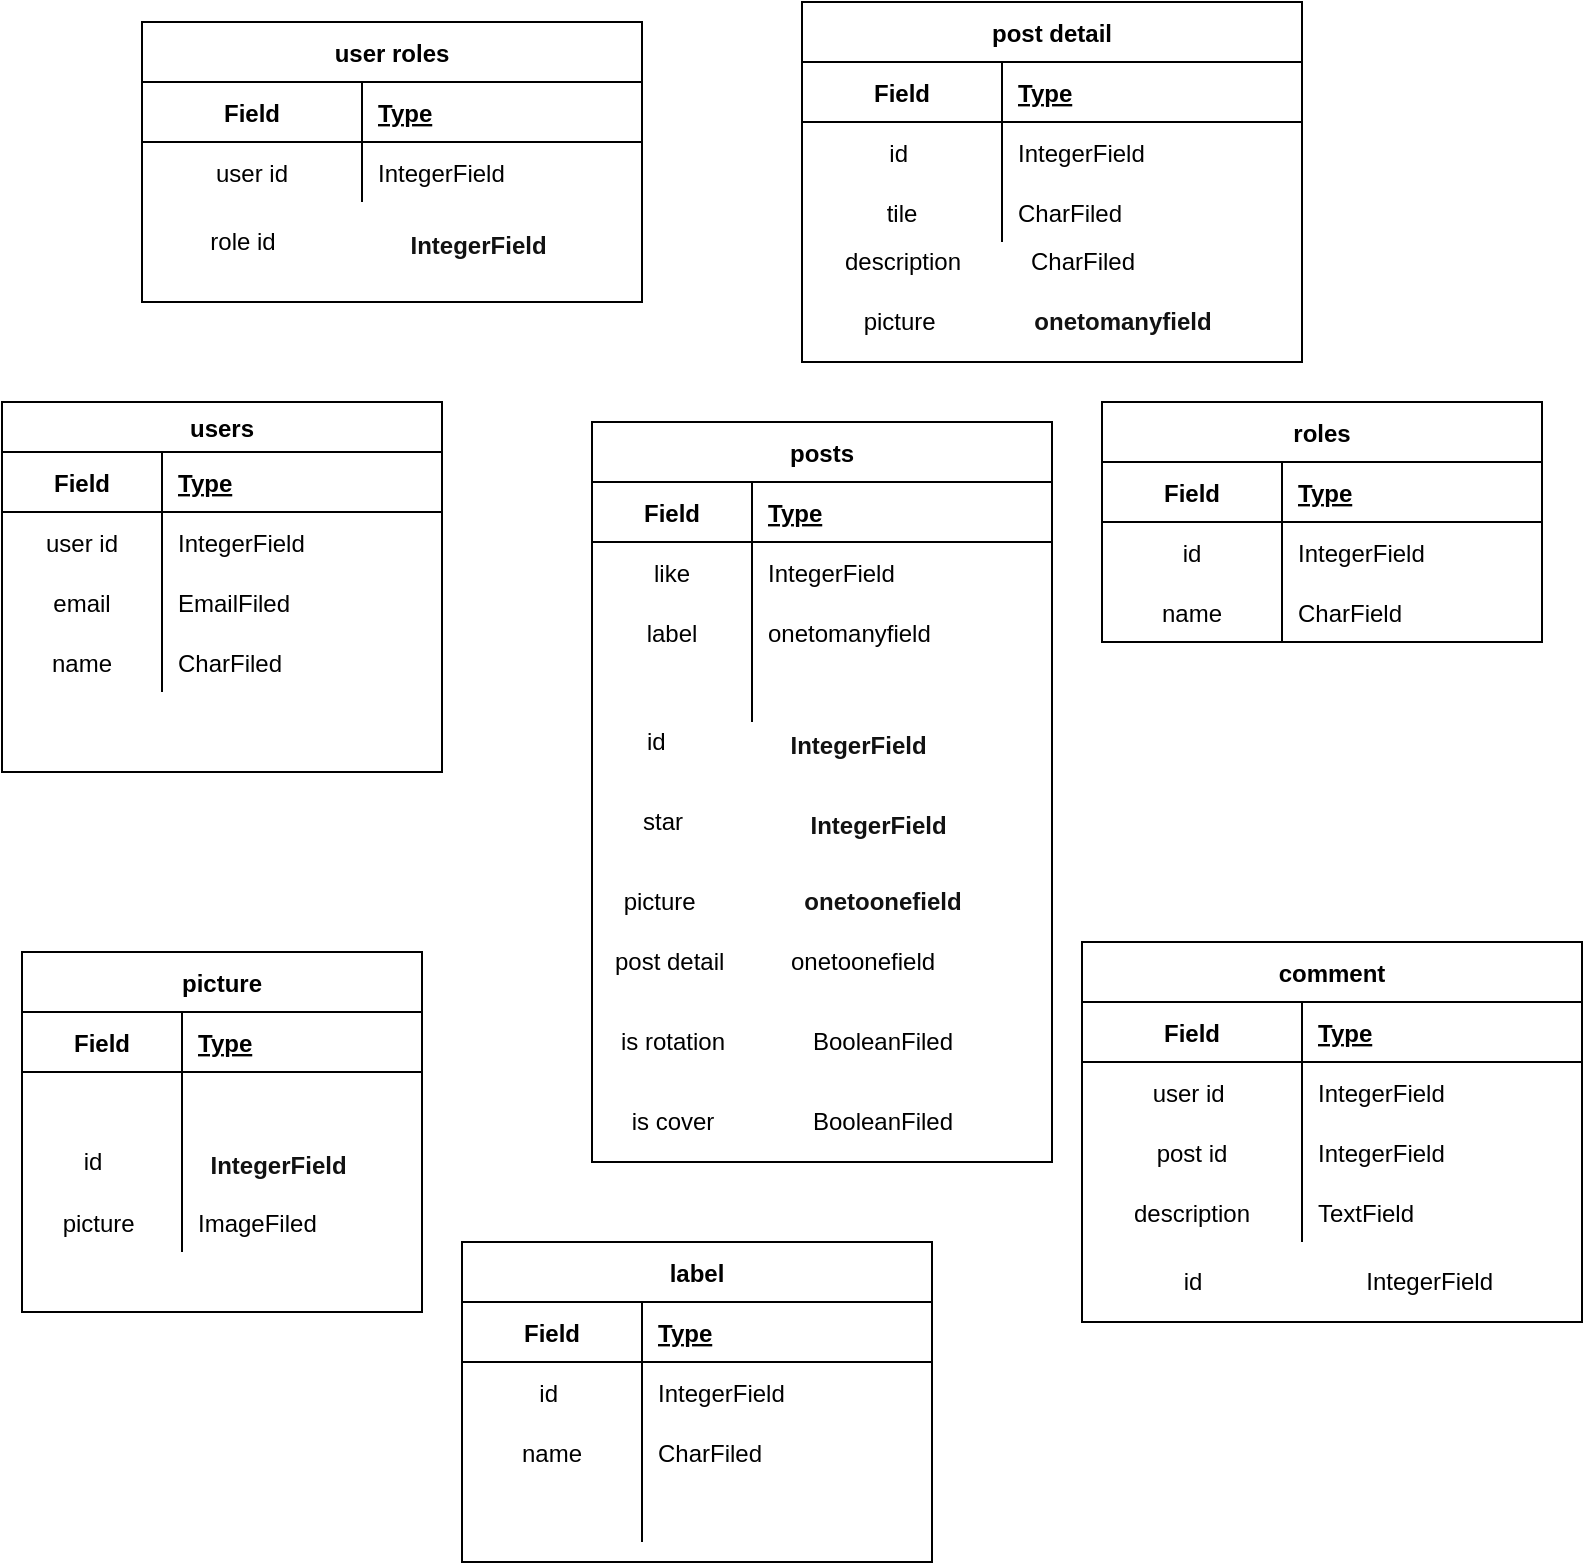 <mxfile version="14.9.3" type="github">
  <diagram id="R2lEEEUBdFMjLlhIrx00" name="Page-1">
    <mxGraphModel dx="1529" dy="814" grid="1" gridSize="10" guides="1" tooltips="1" connect="1" arrows="1" fold="1" page="1" pageScale="1" pageWidth="850" pageHeight="1100" math="0" shadow="0" extFonts="Permanent Marker^https://fonts.googleapis.com/css?family=Permanent+Marker">
      <root>
        <mxCell id="0" />
        <mxCell id="1" parent="0" />
        <mxCell id="C-vyLk0tnHw3VtMMgP7b-2" value="post detail" style="shape=table;startSize=30;container=1;collapsible=1;childLayout=tableLayout;fixedRows=1;rowLines=0;fontStyle=1;align=center;resizeLast=1;" parent="1" vertex="1">
          <mxGeometry x="450" y="40" width="250" height="180" as="geometry" />
        </mxCell>
        <mxCell id="C-vyLk0tnHw3VtMMgP7b-3" value="" style="shape=partialRectangle;collapsible=0;dropTarget=0;pointerEvents=0;fillColor=none;points=[[0,0.5],[1,0.5]];portConstraint=eastwest;top=0;left=0;right=0;bottom=1;" parent="C-vyLk0tnHw3VtMMgP7b-2" vertex="1">
          <mxGeometry y="30" width="250" height="30" as="geometry" />
        </mxCell>
        <mxCell id="C-vyLk0tnHw3VtMMgP7b-4" value="Field" style="shape=partialRectangle;overflow=hidden;connectable=0;fillColor=none;top=0;left=0;bottom=0;right=0;fontStyle=1;" parent="C-vyLk0tnHw3VtMMgP7b-3" vertex="1">
          <mxGeometry width="100" height="30" as="geometry" />
        </mxCell>
        <mxCell id="C-vyLk0tnHw3VtMMgP7b-5" value="Type" style="shape=partialRectangle;overflow=hidden;connectable=0;fillColor=none;top=0;left=0;bottom=0;right=0;align=left;spacingLeft=6;fontStyle=5;" parent="C-vyLk0tnHw3VtMMgP7b-3" vertex="1">
          <mxGeometry x="100" width="150" height="30" as="geometry" />
        </mxCell>
        <mxCell id="C-vyLk0tnHw3VtMMgP7b-6" value="" style="shape=partialRectangle;collapsible=0;dropTarget=0;pointerEvents=0;fillColor=none;points=[[0,0.5],[1,0.5]];portConstraint=eastwest;top=0;left=0;right=0;bottom=0;" parent="C-vyLk0tnHw3VtMMgP7b-2" vertex="1">
          <mxGeometry y="60" width="250" height="30" as="geometry" />
        </mxCell>
        <mxCell id="C-vyLk0tnHw3VtMMgP7b-7" value="id " style="shape=partialRectangle;overflow=hidden;connectable=0;fillColor=none;top=0;left=0;bottom=0;right=0;" parent="C-vyLk0tnHw3VtMMgP7b-6" vertex="1">
          <mxGeometry width="100" height="30" as="geometry" />
        </mxCell>
        <mxCell id="C-vyLk0tnHw3VtMMgP7b-8" value="IntegerField " style="shape=partialRectangle;overflow=hidden;connectable=0;fillColor=none;top=0;left=0;bottom=0;right=0;align=left;spacingLeft=6;" parent="C-vyLk0tnHw3VtMMgP7b-6" vertex="1">
          <mxGeometry x="100" width="150" height="30" as="geometry" />
        </mxCell>
        <mxCell id="C-vyLk0tnHw3VtMMgP7b-9" value="" style="shape=partialRectangle;collapsible=0;dropTarget=0;pointerEvents=0;fillColor=none;points=[[0,0.5],[1,0.5]];portConstraint=eastwest;top=0;left=0;right=0;bottom=0;" parent="C-vyLk0tnHw3VtMMgP7b-2" vertex="1">
          <mxGeometry y="90" width="250" height="30" as="geometry" />
        </mxCell>
        <mxCell id="C-vyLk0tnHw3VtMMgP7b-10" value="tile" style="shape=partialRectangle;overflow=hidden;connectable=0;fillColor=none;top=0;left=0;bottom=0;right=0;" parent="C-vyLk0tnHw3VtMMgP7b-9" vertex="1">
          <mxGeometry width="100" height="30" as="geometry" />
        </mxCell>
        <mxCell id="C-vyLk0tnHw3VtMMgP7b-11" value="CharFiled" style="shape=partialRectangle;overflow=hidden;connectable=0;fillColor=none;top=0;left=0;bottom=0;right=0;align=left;spacingLeft=6;" parent="C-vyLk0tnHw3VtMMgP7b-9" vertex="1">
          <mxGeometry x="100" width="150" height="30" as="geometry" />
        </mxCell>
        <mxCell id="C-vyLk0tnHw3VtMMgP7b-23" value="user roles" style="shape=table;startSize=30;container=1;collapsible=1;childLayout=tableLayout;fixedRows=1;rowLines=0;fontStyle=1;align=center;resizeLast=1;" parent="1" vertex="1">
          <mxGeometry x="120" y="50" width="250" height="140" as="geometry" />
        </mxCell>
        <mxCell id="C-vyLk0tnHw3VtMMgP7b-24" value="" style="shape=partialRectangle;collapsible=0;dropTarget=0;pointerEvents=0;fillColor=none;points=[[0,0.5],[1,0.5]];portConstraint=eastwest;top=0;left=0;right=0;bottom=1;" parent="C-vyLk0tnHw3VtMMgP7b-23" vertex="1">
          <mxGeometry y="30" width="250" height="30" as="geometry" />
        </mxCell>
        <mxCell id="C-vyLk0tnHw3VtMMgP7b-25" value="Field" style="shape=partialRectangle;overflow=hidden;connectable=0;fillColor=none;top=0;left=0;bottom=0;right=0;fontStyle=1;" parent="C-vyLk0tnHw3VtMMgP7b-24" vertex="1">
          <mxGeometry width="110" height="30" as="geometry" />
        </mxCell>
        <mxCell id="C-vyLk0tnHw3VtMMgP7b-26" value="Type" style="shape=partialRectangle;overflow=hidden;connectable=0;fillColor=none;top=0;left=0;bottom=0;right=0;align=left;spacingLeft=6;fontStyle=5;" parent="C-vyLk0tnHw3VtMMgP7b-24" vertex="1">
          <mxGeometry x="110" width="140" height="30" as="geometry" />
        </mxCell>
        <mxCell id="C-vyLk0tnHw3VtMMgP7b-27" value="" style="shape=partialRectangle;collapsible=0;dropTarget=0;pointerEvents=0;fillColor=none;points=[[0,0.5],[1,0.5]];portConstraint=eastwest;top=0;left=0;right=0;bottom=0;" parent="C-vyLk0tnHw3VtMMgP7b-23" vertex="1">
          <mxGeometry y="60" width="250" height="30" as="geometry" />
        </mxCell>
        <mxCell id="C-vyLk0tnHw3VtMMgP7b-28" value="user id" style="shape=partialRectangle;overflow=hidden;connectable=0;fillColor=none;top=0;left=0;bottom=0;right=0;" parent="C-vyLk0tnHw3VtMMgP7b-27" vertex="1">
          <mxGeometry width="110" height="30" as="geometry" />
        </mxCell>
        <mxCell id="C-vyLk0tnHw3VtMMgP7b-29" value="IntegerField " style="shape=partialRectangle;overflow=hidden;connectable=0;fillColor=none;top=0;left=0;bottom=0;right=0;align=left;spacingLeft=6;" parent="C-vyLk0tnHw3VtMMgP7b-27" vertex="1">
          <mxGeometry x="110" width="140" height="30" as="geometry" />
        </mxCell>
        <mxCell id="XbFfIO6vVPorIeohLpD_-1" value="users" style="shape=table;startSize=25;container=1;collapsible=1;childLayout=tableLayout;fixedRows=1;rowLines=0;fontStyle=1;align=center;resizeLast=1;" vertex="1" parent="1">
          <mxGeometry x="50" y="240" width="220" height="185" as="geometry" />
        </mxCell>
        <mxCell id="XbFfIO6vVPorIeohLpD_-2" value="" style="shape=partialRectangle;collapsible=0;dropTarget=0;pointerEvents=0;fillColor=none;top=0;left=0;bottom=1;right=0;points=[[0,0.5],[1,0.5]];portConstraint=eastwest;" vertex="1" parent="XbFfIO6vVPorIeohLpD_-1">
          <mxGeometry y="25" width="220" height="30" as="geometry" />
        </mxCell>
        <mxCell id="XbFfIO6vVPorIeohLpD_-3" value="Field" style="shape=partialRectangle;connectable=0;fillColor=none;top=0;left=0;bottom=0;right=0;fontStyle=1;overflow=hidden;" vertex="1" parent="XbFfIO6vVPorIeohLpD_-2">
          <mxGeometry width="80" height="30" as="geometry" />
        </mxCell>
        <mxCell id="XbFfIO6vVPorIeohLpD_-4" value="Type" style="shape=partialRectangle;connectable=0;fillColor=none;top=0;left=0;bottom=0;right=0;align=left;spacingLeft=6;fontStyle=5;overflow=hidden;" vertex="1" parent="XbFfIO6vVPorIeohLpD_-2">
          <mxGeometry x="80" width="140" height="30" as="geometry" />
        </mxCell>
        <mxCell id="XbFfIO6vVPorIeohLpD_-5" value="" style="shape=partialRectangle;collapsible=0;dropTarget=0;pointerEvents=0;fillColor=none;top=0;left=0;bottom=0;right=0;points=[[0,0.5],[1,0.5]];portConstraint=eastwest;" vertex="1" parent="XbFfIO6vVPorIeohLpD_-1">
          <mxGeometry y="55" width="220" height="30" as="geometry" />
        </mxCell>
        <mxCell id="XbFfIO6vVPorIeohLpD_-6" value="user id" style="shape=partialRectangle;connectable=0;fillColor=none;top=0;left=0;bottom=0;right=0;editable=1;overflow=hidden;" vertex="1" parent="XbFfIO6vVPorIeohLpD_-5">
          <mxGeometry width="80" height="30" as="geometry" />
        </mxCell>
        <mxCell id="XbFfIO6vVPorIeohLpD_-7" value="IntegerField " style="shape=partialRectangle;connectable=0;fillColor=none;top=0;left=0;bottom=0;right=0;align=left;spacingLeft=6;overflow=hidden;" vertex="1" parent="XbFfIO6vVPorIeohLpD_-5">
          <mxGeometry x="80" width="140" height="30" as="geometry" />
        </mxCell>
        <mxCell id="XbFfIO6vVPorIeohLpD_-8" value="" style="shape=partialRectangle;collapsible=0;dropTarget=0;pointerEvents=0;fillColor=none;top=0;left=0;bottom=0;right=0;points=[[0,0.5],[1,0.5]];portConstraint=eastwest;" vertex="1" parent="XbFfIO6vVPorIeohLpD_-1">
          <mxGeometry y="85" width="220" height="30" as="geometry" />
        </mxCell>
        <mxCell id="XbFfIO6vVPorIeohLpD_-9" value="email" style="shape=partialRectangle;connectable=0;fillColor=none;top=0;left=0;bottom=0;right=0;editable=1;overflow=hidden;" vertex="1" parent="XbFfIO6vVPorIeohLpD_-8">
          <mxGeometry width="80" height="30" as="geometry" />
        </mxCell>
        <mxCell id="XbFfIO6vVPorIeohLpD_-10" value="EmailFiled" style="shape=partialRectangle;connectable=0;fillColor=none;top=0;left=0;bottom=0;right=0;align=left;spacingLeft=6;overflow=hidden;" vertex="1" parent="XbFfIO6vVPorIeohLpD_-8">
          <mxGeometry x="80" width="140" height="30" as="geometry" />
        </mxCell>
        <mxCell id="XbFfIO6vVPorIeohLpD_-11" value="" style="shape=partialRectangle;collapsible=0;dropTarget=0;pointerEvents=0;fillColor=none;top=0;left=0;bottom=0;right=0;points=[[0,0.5],[1,0.5]];portConstraint=eastwest;" vertex="1" parent="XbFfIO6vVPorIeohLpD_-1">
          <mxGeometry y="115" width="220" height="30" as="geometry" />
        </mxCell>
        <mxCell id="XbFfIO6vVPorIeohLpD_-12" value="name" style="shape=partialRectangle;connectable=0;fillColor=none;top=0;left=0;bottom=0;right=0;editable=1;overflow=hidden;" vertex="1" parent="XbFfIO6vVPorIeohLpD_-11">
          <mxGeometry width="80" height="30" as="geometry" />
        </mxCell>
        <mxCell id="XbFfIO6vVPorIeohLpD_-13" value="CharFiled" style="shape=partialRectangle;connectable=0;fillColor=none;top=0;left=0;bottom=0;right=0;align=left;spacingLeft=6;overflow=hidden;" vertex="1" parent="XbFfIO6vVPorIeohLpD_-11">
          <mxGeometry x="80" width="140" height="30" as="geometry" />
        </mxCell>
        <mxCell id="XbFfIO6vVPorIeohLpD_-14" value="picture" style="shape=table;startSize=30;container=1;collapsible=1;childLayout=tableLayout;fixedRows=1;rowLines=0;fontStyle=1;align=center;resizeLast=1;" vertex="1" parent="1">
          <mxGeometry x="60" y="515" width="200" height="180" as="geometry" />
        </mxCell>
        <mxCell id="XbFfIO6vVPorIeohLpD_-15" value="" style="shape=partialRectangle;collapsible=0;dropTarget=0;pointerEvents=0;fillColor=none;top=0;left=0;bottom=1;right=0;points=[[0,0.5],[1,0.5]];portConstraint=eastwest;" vertex="1" parent="XbFfIO6vVPorIeohLpD_-14">
          <mxGeometry y="30" width="200" height="30" as="geometry" />
        </mxCell>
        <mxCell id="XbFfIO6vVPorIeohLpD_-16" value="Field" style="shape=partialRectangle;connectable=0;fillColor=none;top=0;left=0;bottom=0;right=0;fontStyle=1;overflow=hidden;" vertex="1" parent="XbFfIO6vVPorIeohLpD_-15">
          <mxGeometry width="80" height="30" as="geometry" />
        </mxCell>
        <mxCell id="XbFfIO6vVPorIeohLpD_-17" value="Type" style="shape=partialRectangle;connectable=0;fillColor=none;top=0;left=0;bottom=0;right=0;align=left;spacingLeft=6;fontStyle=5;overflow=hidden;" vertex="1" parent="XbFfIO6vVPorIeohLpD_-15">
          <mxGeometry x="80" width="120" height="30" as="geometry" />
        </mxCell>
        <mxCell id="XbFfIO6vVPorIeohLpD_-18" value="" style="shape=partialRectangle;collapsible=0;dropTarget=0;pointerEvents=0;fillColor=none;top=0;left=0;bottom=0;right=0;points=[[0,0.5],[1,0.5]];portConstraint=eastwest;" vertex="1" parent="XbFfIO6vVPorIeohLpD_-14">
          <mxGeometry y="60" width="200" height="30" as="geometry" />
        </mxCell>
        <mxCell id="XbFfIO6vVPorIeohLpD_-19" value="" style="shape=partialRectangle;connectable=0;fillColor=none;top=0;left=0;bottom=0;right=0;editable=1;overflow=hidden;" vertex="1" parent="XbFfIO6vVPorIeohLpD_-18">
          <mxGeometry width="80" height="30" as="geometry" />
        </mxCell>
        <mxCell id="XbFfIO6vVPorIeohLpD_-20" value="" style="shape=partialRectangle;connectable=0;fillColor=none;top=0;left=0;bottom=0;right=0;align=left;spacingLeft=6;overflow=hidden;" vertex="1" parent="XbFfIO6vVPorIeohLpD_-18">
          <mxGeometry x="80" width="120" height="30" as="geometry" />
        </mxCell>
        <mxCell id="XbFfIO6vVPorIeohLpD_-21" value="" style="shape=partialRectangle;collapsible=0;dropTarget=0;pointerEvents=0;fillColor=none;top=0;left=0;bottom=0;right=0;points=[[0,0.5],[1,0.5]];portConstraint=eastwest;" vertex="1" parent="XbFfIO6vVPorIeohLpD_-14">
          <mxGeometry y="90" width="200" height="30" as="geometry" />
        </mxCell>
        <mxCell id="XbFfIO6vVPorIeohLpD_-22" value="" style="shape=partialRectangle;connectable=0;fillColor=none;top=0;left=0;bottom=0;right=0;editable=1;overflow=hidden;" vertex="1" parent="XbFfIO6vVPorIeohLpD_-21">
          <mxGeometry width="80" height="30" as="geometry" />
        </mxCell>
        <mxCell id="XbFfIO6vVPorIeohLpD_-23" value="" style="shape=partialRectangle;connectable=0;fillColor=none;top=0;left=0;bottom=0;right=0;align=left;spacingLeft=6;overflow=hidden;" vertex="1" parent="XbFfIO6vVPorIeohLpD_-21">
          <mxGeometry x="80" width="120" height="30" as="geometry" />
        </mxCell>
        <mxCell id="XbFfIO6vVPorIeohLpD_-24" value="" style="shape=partialRectangle;collapsible=0;dropTarget=0;pointerEvents=0;fillColor=none;top=0;left=0;bottom=0;right=0;points=[[0,0.5],[1,0.5]];portConstraint=eastwest;" vertex="1" parent="XbFfIO6vVPorIeohLpD_-14">
          <mxGeometry y="120" width="200" height="30" as="geometry" />
        </mxCell>
        <mxCell id="XbFfIO6vVPorIeohLpD_-25" value="picture " style="shape=partialRectangle;connectable=0;fillColor=none;top=0;left=0;bottom=0;right=0;editable=1;overflow=hidden;" vertex="1" parent="XbFfIO6vVPorIeohLpD_-24">
          <mxGeometry width="80" height="30" as="geometry" />
        </mxCell>
        <mxCell id="XbFfIO6vVPorIeohLpD_-26" value="ImageFiled" style="shape=partialRectangle;connectable=0;fillColor=none;top=0;left=0;bottom=0;right=0;align=left;spacingLeft=6;overflow=hidden;" vertex="1" parent="XbFfIO6vVPorIeohLpD_-24">
          <mxGeometry x="80" width="120" height="30" as="geometry" />
        </mxCell>
        <mxCell id="XbFfIO6vVPorIeohLpD_-27" value="comment" style="shape=table;startSize=30;container=1;collapsible=1;childLayout=tableLayout;fixedRows=1;rowLines=0;fontStyle=1;align=center;resizeLast=1;" vertex="1" parent="1">
          <mxGeometry x="590" y="510" width="250" height="190" as="geometry" />
        </mxCell>
        <mxCell id="XbFfIO6vVPorIeohLpD_-28" value="" style="shape=partialRectangle;collapsible=0;dropTarget=0;pointerEvents=0;fillColor=none;top=0;left=0;bottom=1;right=0;points=[[0,0.5],[1,0.5]];portConstraint=eastwest;" vertex="1" parent="XbFfIO6vVPorIeohLpD_-27">
          <mxGeometry y="30" width="250" height="30" as="geometry" />
        </mxCell>
        <mxCell id="XbFfIO6vVPorIeohLpD_-29" value="Field" style="shape=partialRectangle;connectable=0;fillColor=none;top=0;left=0;bottom=0;right=0;fontStyle=1;overflow=hidden;" vertex="1" parent="XbFfIO6vVPorIeohLpD_-28">
          <mxGeometry width="110" height="30" as="geometry" />
        </mxCell>
        <mxCell id="XbFfIO6vVPorIeohLpD_-30" value="Type" style="shape=partialRectangle;connectable=0;fillColor=none;top=0;left=0;bottom=0;right=0;align=left;spacingLeft=6;fontStyle=5;overflow=hidden;" vertex="1" parent="XbFfIO6vVPorIeohLpD_-28">
          <mxGeometry x="110" width="140" height="30" as="geometry" />
        </mxCell>
        <mxCell id="XbFfIO6vVPorIeohLpD_-31" value="" style="shape=partialRectangle;collapsible=0;dropTarget=0;pointerEvents=0;fillColor=none;top=0;left=0;bottom=0;right=0;points=[[0,0.5],[1,0.5]];portConstraint=eastwest;" vertex="1" parent="XbFfIO6vVPorIeohLpD_-27">
          <mxGeometry y="60" width="250" height="30" as="geometry" />
        </mxCell>
        <mxCell id="XbFfIO6vVPorIeohLpD_-32" value="user id " style="shape=partialRectangle;connectable=0;fillColor=none;top=0;left=0;bottom=0;right=0;editable=1;overflow=hidden;" vertex="1" parent="XbFfIO6vVPorIeohLpD_-31">
          <mxGeometry width="110" height="30" as="geometry" />
        </mxCell>
        <mxCell id="XbFfIO6vVPorIeohLpD_-33" value="IntegerField " style="shape=partialRectangle;connectable=0;fillColor=none;top=0;left=0;bottom=0;right=0;align=left;spacingLeft=6;overflow=hidden;" vertex="1" parent="XbFfIO6vVPorIeohLpD_-31">
          <mxGeometry x="110" width="140" height="30" as="geometry" />
        </mxCell>
        <mxCell id="XbFfIO6vVPorIeohLpD_-34" value="" style="shape=partialRectangle;collapsible=0;dropTarget=0;pointerEvents=0;fillColor=none;top=0;left=0;bottom=0;right=0;points=[[0,0.5],[1,0.5]];portConstraint=eastwest;" vertex="1" parent="XbFfIO6vVPorIeohLpD_-27">
          <mxGeometry y="90" width="250" height="30" as="geometry" />
        </mxCell>
        <mxCell id="XbFfIO6vVPorIeohLpD_-35" value="post id" style="shape=partialRectangle;connectable=0;fillColor=none;top=0;left=0;bottom=0;right=0;editable=1;overflow=hidden;" vertex="1" parent="XbFfIO6vVPorIeohLpD_-34">
          <mxGeometry width="110" height="30" as="geometry" />
        </mxCell>
        <mxCell id="XbFfIO6vVPorIeohLpD_-36" value="IntegerField " style="shape=partialRectangle;connectable=0;fillColor=none;top=0;left=0;bottom=0;right=0;align=left;spacingLeft=6;overflow=hidden;" vertex="1" parent="XbFfIO6vVPorIeohLpD_-34">
          <mxGeometry x="110" width="140" height="30" as="geometry" />
        </mxCell>
        <mxCell id="XbFfIO6vVPorIeohLpD_-37" value="" style="shape=partialRectangle;collapsible=0;dropTarget=0;pointerEvents=0;fillColor=none;top=0;left=0;bottom=0;right=0;points=[[0,0.5],[1,0.5]];portConstraint=eastwest;" vertex="1" parent="XbFfIO6vVPorIeohLpD_-27">
          <mxGeometry y="120" width="250" height="30" as="geometry" />
        </mxCell>
        <mxCell id="XbFfIO6vVPorIeohLpD_-38" value="description" style="shape=partialRectangle;connectable=0;fillColor=none;top=0;left=0;bottom=0;right=0;editable=1;overflow=hidden;" vertex="1" parent="XbFfIO6vVPorIeohLpD_-37">
          <mxGeometry width="110" height="30" as="geometry" />
        </mxCell>
        <mxCell id="XbFfIO6vVPorIeohLpD_-39" value="TextField" style="shape=partialRectangle;connectable=0;fillColor=none;top=0;left=0;bottom=0;right=0;align=left;spacingLeft=6;overflow=hidden;" vertex="1" parent="XbFfIO6vVPorIeohLpD_-37">
          <mxGeometry x="110" width="140" height="30" as="geometry" />
        </mxCell>
        <mxCell id="XbFfIO6vVPorIeohLpD_-40" value="label" style="shape=table;startSize=30;container=1;collapsible=1;childLayout=tableLayout;fixedRows=1;rowLines=0;fontStyle=1;align=center;resizeLast=1;" vertex="1" parent="1">
          <mxGeometry x="280" y="660" width="235" height="160" as="geometry" />
        </mxCell>
        <mxCell id="XbFfIO6vVPorIeohLpD_-41" value="" style="shape=partialRectangle;collapsible=0;dropTarget=0;pointerEvents=0;fillColor=none;top=0;left=0;bottom=1;right=0;points=[[0,0.5],[1,0.5]];portConstraint=eastwest;" vertex="1" parent="XbFfIO6vVPorIeohLpD_-40">
          <mxGeometry y="30" width="235" height="30" as="geometry" />
        </mxCell>
        <mxCell id="XbFfIO6vVPorIeohLpD_-42" value="Field" style="shape=partialRectangle;connectable=0;fillColor=none;top=0;left=0;bottom=0;right=0;fontStyle=1;overflow=hidden;" vertex="1" parent="XbFfIO6vVPorIeohLpD_-41">
          <mxGeometry width="90" height="30" as="geometry" />
        </mxCell>
        <mxCell id="XbFfIO6vVPorIeohLpD_-43" value="Type" style="shape=partialRectangle;connectable=0;fillColor=none;top=0;left=0;bottom=0;right=0;align=left;spacingLeft=6;fontStyle=5;overflow=hidden;" vertex="1" parent="XbFfIO6vVPorIeohLpD_-41">
          <mxGeometry x="90" width="145" height="30" as="geometry" />
        </mxCell>
        <mxCell id="XbFfIO6vVPorIeohLpD_-44" value="" style="shape=partialRectangle;collapsible=0;dropTarget=0;pointerEvents=0;fillColor=none;top=0;left=0;bottom=0;right=0;points=[[0,0.5],[1,0.5]];portConstraint=eastwest;" vertex="1" parent="XbFfIO6vVPorIeohLpD_-40">
          <mxGeometry y="60" width="235" height="30" as="geometry" />
        </mxCell>
        <mxCell id="XbFfIO6vVPorIeohLpD_-45" value="id " style="shape=partialRectangle;connectable=0;fillColor=none;top=0;left=0;bottom=0;right=0;editable=1;overflow=hidden;" vertex="1" parent="XbFfIO6vVPorIeohLpD_-44">
          <mxGeometry width="90" height="30" as="geometry" />
        </mxCell>
        <mxCell id="XbFfIO6vVPorIeohLpD_-46" value="IntegerField " style="shape=partialRectangle;connectable=0;fillColor=none;top=0;left=0;bottom=0;right=0;align=left;spacingLeft=6;overflow=hidden;" vertex="1" parent="XbFfIO6vVPorIeohLpD_-44">
          <mxGeometry x="90" width="145" height="30" as="geometry" />
        </mxCell>
        <mxCell id="XbFfIO6vVPorIeohLpD_-47" value="" style="shape=partialRectangle;collapsible=0;dropTarget=0;pointerEvents=0;fillColor=none;top=0;left=0;bottom=0;right=0;points=[[0,0.5],[1,0.5]];portConstraint=eastwest;" vertex="1" parent="XbFfIO6vVPorIeohLpD_-40">
          <mxGeometry y="90" width="235" height="30" as="geometry" />
        </mxCell>
        <mxCell id="XbFfIO6vVPorIeohLpD_-48" value="name" style="shape=partialRectangle;connectable=0;fillColor=none;top=0;left=0;bottom=0;right=0;editable=1;overflow=hidden;" vertex="1" parent="XbFfIO6vVPorIeohLpD_-47">
          <mxGeometry width="90" height="30" as="geometry" />
        </mxCell>
        <mxCell id="XbFfIO6vVPorIeohLpD_-49" value="CharFiled" style="shape=partialRectangle;connectable=0;fillColor=none;top=0;left=0;bottom=0;right=0;align=left;spacingLeft=6;overflow=hidden;" vertex="1" parent="XbFfIO6vVPorIeohLpD_-47">
          <mxGeometry x="90" width="145" height="30" as="geometry" />
        </mxCell>
        <mxCell id="XbFfIO6vVPorIeohLpD_-50" value="" style="shape=partialRectangle;collapsible=0;dropTarget=0;pointerEvents=0;fillColor=none;top=0;left=0;bottom=0;right=0;points=[[0,0.5],[1,0.5]];portConstraint=eastwest;" vertex="1" parent="XbFfIO6vVPorIeohLpD_-40">
          <mxGeometry y="120" width="235" height="30" as="geometry" />
        </mxCell>
        <mxCell id="XbFfIO6vVPorIeohLpD_-51" value="" style="shape=partialRectangle;connectable=0;fillColor=none;top=0;left=0;bottom=0;right=0;editable=1;overflow=hidden;" vertex="1" parent="XbFfIO6vVPorIeohLpD_-50">
          <mxGeometry width="90" height="30" as="geometry" />
        </mxCell>
        <mxCell id="XbFfIO6vVPorIeohLpD_-52" value="" style="shape=partialRectangle;connectable=0;fillColor=none;top=0;left=0;bottom=0;right=0;align=left;spacingLeft=6;overflow=hidden;" vertex="1" parent="XbFfIO6vVPorIeohLpD_-50">
          <mxGeometry x="90" width="145" height="30" as="geometry" />
        </mxCell>
        <mxCell id="XbFfIO6vVPorIeohLpD_-84" value="description" style="text;html=1;align=center;verticalAlign=middle;resizable=0;points=[];autosize=1;strokeColor=none;" vertex="1" parent="1">
          <mxGeometry x="460" y="160" width="80" height="20" as="geometry" />
        </mxCell>
        <mxCell id="XbFfIO6vVPorIeohLpD_-85" value="picture&amp;nbsp;" style="text;html=1;align=center;verticalAlign=middle;resizable=0;points=[];autosize=1;strokeColor=none;" vertex="1" parent="1">
          <mxGeometry x="470" y="190" width="60" height="20" as="geometry" />
        </mxCell>
        <mxCell id="XbFfIO6vVPorIeohLpD_-86" value="&lt;span style=&quot;text-align: left&quot;&gt;CharFiled&lt;/span&gt;" style="text;html=1;align=center;verticalAlign=middle;resizable=0;points=[];autosize=1;strokeColor=none;" vertex="1" parent="1">
          <mxGeometry x="550" y="160" width="80" height="20" as="geometry" />
        </mxCell>
        <mxCell id="XbFfIO6vVPorIeohLpD_-87" value="posts" style="shape=table;startSize=30;container=1;collapsible=1;childLayout=tableLayout;fixedRows=1;rowLines=0;fontStyle=1;align=center;resizeLast=1;" vertex="1" parent="1">
          <mxGeometry x="345" y="250" width="230" height="370" as="geometry" />
        </mxCell>
        <mxCell id="XbFfIO6vVPorIeohLpD_-88" value="" style="shape=partialRectangle;collapsible=0;dropTarget=0;pointerEvents=0;fillColor=none;top=0;left=0;bottom=1;right=0;points=[[0,0.5],[1,0.5]];portConstraint=eastwest;" vertex="1" parent="XbFfIO6vVPorIeohLpD_-87">
          <mxGeometry y="30" width="230" height="30" as="geometry" />
        </mxCell>
        <mxCell id="XbFfIO6vVPorIeohLpD_-89" value="Field" style="shape=partialRectangle;connectable=0;fillColor=none;top=0;left=0;bottom=0;right=0;fontStyle=1;overflow=hidden;" vertex="1" parent="XbFfIO6vVPorIeohLpD_-88">
          <mxGeometry width="80" height="30" as="geometry" />
        </mxCell>
        <mxCell id="XbFfIO6vVPorIeohLpD_-90" value="Type" style="shape=partialRectangle;connectable=0;fillColor=none;top=0;left=0;bottom=0;right=0;align=left;spacingLeft=6;fontStyle=5;overflow=hidden;" vertex="1" parent="XbFfIO6vVPorIeohLpD_-88">
          <mxGeometry x="80" width="150" height="30" as="geometry" />
        </mxCell>
        <mxCell id="XbFfIO6vVPorIeohLpD_-94" value="" style="shape=partialRectangle;collapsible=0;dropTarget=0;pointerEvents=0;fillColor=none;top=0;left=0;bottom=0;right=0;points=[[0,0.5],[1,0.5]];portConstraint=eastwest;" vertex="1" parent="XbFfIO6vVPorIeohLpD_-87">
          <mxGeometry y="60" width="230" height="30" as="geometry" />
        </mxCell>
        <mxCell id="XbFfIO6vVPorIeohLpD_-95" value="like" style="shape=partialRectangle;connectable=0;fillColor=none;top=0;left=0;bottom=0;right=0;editable=1;overflow=hidden;" vertex="1" parent="XbFfIO6vVPorIeohLpD_-94">
          <mxGeometry width="80" height="30" as="geometry" />
        </mxCell>
        <mxCell id="XbFfIO6vVPorIeohLpD_-96" value="IntegerField " style="shape=partialRectangle;connectable=0;fillColor=none;top=0;left=0;bottom=0;right=0;align=left;spacingLeft=6;overflow=hidden;" vertex="1" parent="XbFfIO6vVPorIeohLpD_-94">
          <mxGeometry x="80" width="150" height="30" as="geometry" />
        </mxCell>
        <mxCell id="XbFfIO6vVPorIeohLpD_-97" value="" style="shape=partialRectangle;collapsible=0;dropTarget=0;pointerEvents=0;fillColor=none;top=0;left=0;bottom=0;right=0;points=[[0,0.5],[1,0.5]];portConstraint=eastwest;" vertex="1" parent="XbFfIO6vVPorIeohLpD_-87">
          <mxGeometry y="90" width="230" height="30" as="geometry" />
        </mxCell>
        <mxCell id="XbFfIO6vVPorIeohLpD_-98" value="label" style="shape=partialRectangle;connectable=0;fillColor=none;top=0;left=0;bottom=0;right=0;editable=1;overflow=hidden;" vertex="1" parent="XbFfIO6vVPorIeohLpD_-97">
          <mxGeometry width="80" height="30" as="geometry" />
        </mxCell>
        <mxCell id="XbFfIO6vVPorIeohLpD_-99" value="onetomanyfield" style="shape=partialRectangle;connectable=0;fillColor=none;top=0;left=0;bottom=0;right=0;align=left;spacingLeft=6;overflow=hidden;" vertex="1" parent="XbFfIO6vVPorIeohLpD_-97">
          <mxGeometry x="80" width="150" height="30" as="geometry" />
        </mxCell>
        <mxCell id="XbFfIO6vVPorIeohLpD_-91" value="" style="shape=partialRectangle;collapsible=0;dropTarget=0;pointerEvents=0;fillColor=none;top=0;left=0;bottom=0;right=0;points=[[0,0.5],[1,0.5]];portConstraint=eastwest;" vertex="1" parent="XbFfIO6vVPorIeohLpD_-87">
          <mxGeometry y="120" width="230" height="30" as="geometry" />
        </mxCell>
        <mxCell id="XbFfIO6vVPorIeohLpD_-92" value="" style="shape=partialRectangle;connectable=0;fillColor=none;top=0;left=0;bottom=0;right=0;editable=1;overflow=hidden;" vertex="1" parent="XbFfIO6vVPorIeohLpD_-91">
          <mxGeometry width="80" height="30" as="geometry" />
        </mxCell>
        <mxCell id="XbFfIO6vVPorIeohLpD_-93" value="" style="shape=partialRectangle;connectable=0;fillColor=none;top=0;left=0;bottom=0;right=0;align=left;spacingLeft=6;overflow=hidden;" vertex="1" parent="XbFfIO6vVPorIeohLpD_-91">
          <mxGeometry x="80" width="150" height="30" as="geometry" />
        </mxCell>
        <mxCell id="XbFfIO6vVPorIeohLpD_-101" value="&amp;nbsp;id" style="text;html=1;align=center;verticalAlign=middle;resizable=0;points=[];autosize=1;strokeColor=none;" vertex="1" parent="1">
          <mxGeometry x="360" y="400" width="30" height="20" as="geometry" />
        </mxCell>
        <mxCell id="XbFfIO6vVPorIeohLpD_-103" value="star" style="text;html=1;align=center;verticalAlign=middle;resizable=0;points=[];autosize=1;strokeColor=none;" vertex="1" parent="1">
          <mxGeometry x="360" y="440" width="40" height="20" as="geometry" />
        </mxCell>
        <mxCell id="XbFfIO6vVPorIeohLpD_-107" value="&lt;span style=&quot;font-weight: 600 ; color: rgb(18 , 18 , 18)&quot;&gt;IntegerField&lt;/span&gt;&lt;span style=&quot;color: rgb(18 , 18 , 18) ; font-size: medium ; background-color: rgb(255 , 255 , 255)&quot;&gt;&amp;nbsp;&lt;/span&gt;" style="text;html=1;align=center;verticalAlign=middle;resizable=0;points=[];autosize=1;strokeColor=none;" vertex="1" parent="1">
          <mxGeometry x="430" y="400" width="100" height="20" as="geometry" />
        </mxCell>
        <mxCell id="XbFfIO6vVPorIeohLpD_-108" value="&lt;span style=&quot;font-weight: 600 ; color: rgb(18 , 18 , 18) ; font-family: , &amp;#34;blinkmacsystemfont&amp;#34; , &amp;#34;helvetica neue&amp;#34; , &amp;#34;pingfang sc&amp;#34; , &amp;#34;microsoft yahei&amp;#34; , &amp;#34;source han sans sc&amp;#34; , &amp;#34;noto sans cjk sc&amp;#34; , &amp;#34;wenquanyi micro hei&amp;#34; , sans-serif&quot;&gt;IntegerField&lt;/span&gt;&lt;span style=&quot;color: rgb(18 , 18 , 18) ; font-family: , &amp;#34;blinkmacsystemfont&amp;#34; , &amp;#34;helvetica neue&amp;#34; , &amp;#34;pingfang sc&amp;#34; , &amp;#34;microsoft yahei&amp;#34; , &amp;#34;source han sans sc&amp;#34; , &amp;#34;noto sans cjk sc&amp;#34; , &amp;#34;wenquanyi micro hei&amp;#34; , sans-serif ; font-size: medium ; background-color: rgb(255 , 255 , 255)&quot;&gt;&amp;nbsp;&lt;/span&gt;" style="text;html=1;align=center;verticalAlign=middle;resizable=0;points=[];autosize=1;strokeColor=none;" vertex="1" parent="1">
          <mxGeometry x="440" y="440" width="100" height="20" as="geometry" />
        </mxCell>
        <mxCell id="XbFfIO6vVPorIeohLpD_-110" value="picture&amp;nbsp;" style="text;html=1;align=center;verticalAlign=middle;resizable=0;points=[];autosize=1;strokeColor=none;" vertex="1" parent="1">
          <mxGeometry x="350" y="480" width="60" height="20" as="geometry" />
        </mxCell>
        <mxCell id="XbFfIO6vVPorIeohLpD_-112" value="&lt;font color=&quot;#121212&quot;&gt;&lt;span style=&quot;font-weight: 600&quot;&gt;onetomanyfield&lt;/span&gt;&lt;/font&gt;" style="text;html=1;align=center;verticalAlign=middle;resizable=0;points=[];autosize=1;strokeColor=none;" vertex="1" parent="1">
          <mxGeometry x="550" y="190" width="120" height="20" as="geometry" />
        </mxCell>
        <mxCell id="XbFfIO6vVPorIeohLpD_-113" value="role id" style="text;html=1;align=center;verticalAlign=middle;resizable=0;points=[];autosize=1;strokeColor=none;" vertex="1" parent="1">
          <mxGeometry x="145" y="150" width="50" height="20" as="geometry" />
        </mxCell>
        <mxCell id="XbFfIO6vVPorIeohLpD_-114" value="&lt;span style=&quot;font-weight: 600 ; color: rgb(18 , 18 , 18)&quot;&gt;IntegerField&lt;/span&gt;&lt;span style=&quot;color: rgb(18 , 18 , 18) ; font-size: medium ; background-color: rgb(255 , 255 , 255)&quot;&gt;&amp;nbsp;&lt;/span&gt;" style="text;html=1;align=center;verticalAlign=middle;resizable=0;points=[];autosize=1;strokeColor=none;" vertex="1" parent="1">
          <mxGeometry x="240" y="150" width="100" height="20" as="geometry" />
        </mxCell>
        <mxCell id="XbFfIO6vVPorIeohLpD_-115" value="id" style="text;html=1;align=center;verticalAlign=middle;resizable=0;points=[];autosize=1;strokeColor=none;" vertex="1" parent="1">
          <mxGeometry x="80" y="610" width="30" height="20" as="geometry" />
        </mxCell>
        <mxCell id="XbFfIO6vVPorIeohLpD_-116" value="&lt;font color=&quot;#121212&quot;&gt;&lt;span style=&quot;font-weight: 600&quot;&gt;onetoonefield&lt;/span&gt;&lt;/font&gt;" style="text;html=1;align=center;verticalAlign=middle;resizable=0;points=[];autosize=1;strokeColor=none;" vertex="1" parent="1">
          <mxGeometry x="435" y="480" width="110" height="20" as="geometry" />
        </mxCell>
        <mxCell id="XbFfIO6vVPorIeohLpD_-117" value="roles" style="shape=table;startSize=30;container=1;collapsible=1;childLayout=tableLayout;fixedRows=1;rowLines=0;fontStyle=1;align=center;resizeLast=1;" vertex="1" parent="1">
          <mxGeometry x="600" y="240" width="220" height="120" as="geometry" />
        </mxCell>
        <mxCell id="XbFfIO6vVPorIeohLpD_-118" value="" style="shape=partialRectangle;collapsible=0;dropTarget=0;pointerEvents=0;fillColor=none;top=0;left=0;bottom=1;right=0;points=[[0,0.5],[1,0.5]];portConstraint=eastwest;" vertex="1" parent="XbFfIO6vVPorIeohLpD_-117">
          <mxGeometry y="30" width="220" height="30" as="geometry" />
        </mxCell>
        <mxCell id="XbFfIO6vVPorIeohLpD_-119" value="Field" style="shape=partialRectangle;connectable=0;fillColor=none;top=0;left=0;bottom=0;right=0;fontStyle=1;overflow=hidden;" vertex="1" parent="XbFfIO6vVPorIeohLpD_-118">
          <mxGeometry width="90" height="30" as="geometry" />
        </mxCell>
        <mxCell id="XbFfIO6vVPorIeohLpD_-120" value="Type" style="shape=partialRectangle;connectable=0;fillColor=none;top=0;left=0;bottom=0;right=0;align=left;spacingLeft=6;fontStyle=5;overflow=hidden;" vertex="1" parent="XbFfIO6vVPorIeohLpD_-118">
          <mxGeometry x="90" width="130" height="30" as="geometry" />
        </mxCell>
        <mxCell id="XbFfIO6vVPorIeohLpD_-121" value="" style="shape=partialRectangle;collapsible=0;dropTarget=0;pointerEvents=0;fillColor=none;top=0;left=0;bottom=0;right=0;points=[[0,0.5],[1,0.5]];portConstraint=eastwest;" vertex="1" parent="XbFfIO6vVPorIeohLpD_-117">
          <mxGeometry y="60" width="220" height="30" as="geometry" />
        </mxCell>
        <mxCell id="XbFfIO6vVPorIeohLpD_-122" value="id" style="shape=partialRectangle;connectable=0;fillColor=none;top=0;left=0;bottom=0;right=0;editable=1;overflow=hidden;" vertex="1" parent="XbFfIO6vVPorIeohLpD_-121">
          <mxGeometry width="90" height="30" as="geometry" />
        </mxCell>
        <mxCell id="XbFfIO6vVPorIeohLpD_-123" value="IntegerField " style="shape=partialRectangle;connectable=0;fillColor=none;top=0;left=0;bottom=0;right=0;align=left;spacingLeft=6;overflow=hidden;" vertex="1" parent="XbFfIO6vVPorIeohLpD_-121">
          <mxGeometry x="90" width="130" height="30" as="geometry" />
        </mxCell>
        <mxCell id="XbFfIO6vVPorIeohLpD_-127" value="" style="shape=partialRectangle;collapsible=0;dropTarget=0;pointerEvents=0;fillColor=none;top=0;left=0;bottom=0;right=0;points=[[0,0.5],[1,0.5]];portConstraint=eastwest;" vertex="1" parent="XbFfIO6vVPorIeohLpD_-117">
          <mxGeometry y="90" width="220" height="30" as="geometry" />
        </mxCell>
        <mxCell id="XbFfIO6vVPorIeohLpD_-128" value="name" style="shape=partialRectangle;connectable=0;fillColor=none;top=0;left=0;bottom=0;right=0;editable=1;overflow=hidden;" vertex="1" parent="XbFfIO6vVPorIeohLpD_-127">
          <mxGeometry width="90" height="30" as="geometry" />
        </mxCell>
        <mxCell id="XbFfIO6vVPorIeohLpD_-129" value="CharField" style="shape=partialRectangle;connectable=0;fillColor=none;top=0;left=0;bottom=0;right=0;align=left;spacingLeft=6;overflow=hidden;" vertex="1" parent="XbFfIO6vVPorIeohLpD_-127">
          <mxGeometry x="90" width="130" height="30" as="geometry" />
        </mxCell>
        <mxCell id="XbFfIO6vVPorIeohLpD_-131" value="&lt;span style=&quot;font-weight: 600 ; color: rgb(18 , 18 , 18)&quot;&gt;IntegerField&lt;/span&gt;&lt;span style=&quot;color: rgb(18 , 18 , 18) ; font-size: medium ; background-color: rgb(255 , 255 , 255)&quot;&gt;&amp;nbsp;&lt;/span&gt;" style="text;html=1;align=center;verticalAlign=middle;resizable=0;points=[];autosize=1;strokeColor=none;" vertex="1" parent="1">
          <mxGeometry x="140" y="610" width="100" height="20" as="geometry" />
        </mxCell>
        <mxCell id="XbFfIO6vVPorIeohLpD_-136" value="post detail&amp;nbsp;" style="text;html=1;align=center;verticalAlign=middle;resizable=0;points=[];autosize=1;strokeColor=none;" vertex="1" parent="1">
          <mxGeometry x="345" y="510" width="80" height="20" as="geometry" />
        </mxCell>
        <mxCell id="XbFfIO6vVPorIeohLpD_-137" value="onetoonefield" style="text;html=1;align=center;verticalAlign=middle;resizable=0;points=[];autosize=1;strokeColor=none;" vertex="1" parent="1">
          <mxGeometry x="430" y="510" width="100" height="20" as="geometry" />
        </mxCell>
        <mxCell id="XbFfIO6vVPorIeohLpD_-138" value="id" style="text;html=1;align=center;verticalAlign=middle;resizable=0;points=[];autosize=1;strokeColor=none;" vertex="1" parent="1">
          <mxGeometry x="630" y="670" width="30" height="20" as="geometry" />
        </mxCell>
        <mxCell id="XbFfIO6vVPorIeohLpD_-139" value="&lt;span style=&quot;text-align: left&quot;&gt;IntegerField&amp;nbsp;&lt;/span&gt;" style="text;html=1;align=center;verticalAlign=middle;resizable=0;points=[];autosize=1;strokeColor=none;" vertex="1" parent="1">
          <mxGeometry x="720" y="670" width="90" height="20" as="geometry" />
        </mxCell>
        <mxCell id="XbFfIO6vVPorIeohLpD_-141" value="is rotation" style="text;html=1;align=center;verticalAlign=middle;resizable=0;points=[];autosize=1;strokeColor=none;" vertex="1" parent="1">
          <mxGeometry x="345" y="550" width="80" height="20" as="geometry" />
        </mxCell>
        <mxCell id="XbFfIO6vVPorIeohLpD_-142" value="&lt;span style=&quot;text-align: left&quot;&gt;BooleanFiled&lt;/span&gt;" style="text;html=1;align=center;verticalAlign=middle;resizable=0;points=[];autosize=1;strokeColor=none;" vertex="1" parent="1">
          <mxGeometry x="440" y="550" width="100" height="20" as="geometry" />
        </mxCell>
        <mxCell id="XbFfIO6vVPorIeohLpD_-143" value="is cover" style="text;html=1;align=center;verticalAlign=middle;resizable=0;points=[];autosize=1;strokeColor=none;" vertex="1" parent="1">
          <mxGeometry x="355" y="590" width="60" height="20" as="geometry" />
        </mxCell>
        <mxCell id="XbFfIO6vVPorIeohLpD_-144" value="&lt;span style=&quot;text-align: left&quot;&gt;BooleanFiled&lt;/span&gt;" style="text;html=1;align=center;verticalAlign=middle;resizable=0;points=[];autosize=1;strokeColor=none;" vertex="1" parent="1">
          <mxGeometry x="440" y="590" width="100" height="20" as="geometry" />
        </mxCell>
      </root>
    </mxGraphModel>
  </diagram>
</mxfile>
